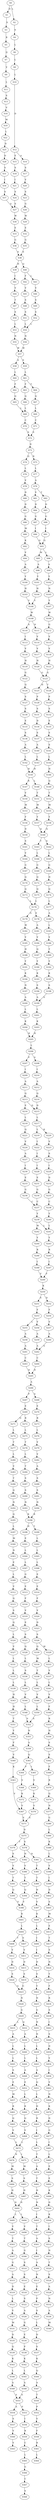 strict digraph  {
	S0 -> S1 [ label = D ];
	S0 -> S2 [ label = L ];
	S1 -> S3 [ label = S ];
	S2 -> S4 [ label = S ];
	S3 -> S5 [ label = R ];
	S4 -> S6 [ label = L ];
	S5 -> S7 [ label = Q ];
	S6 -> S8 [ label = L ];
	S7 -> S9 [ label = V ];
	S8 -> S10 [ label = L ];
	S9 -> S11 [ label = L ];
	S10 -> S12 [ label = D ];
	S11 -> S13 [ label = S ];
	S12 -> S14 [ label = A ];
	S12 -> S15 [ label = E ];
	S13 -> S16 [ label = V ];
	S14 -> S17 [ label = S ];
	S15 -> S18 [ label = S ];
	S16 -> S19 [ label = M ];
	S17 -> S20 [ label = V ];
	S18 -> S21 [ label = I ];
	S19 -> S22 [ label = L ];
	S20 -> S23 [ label = S ];
	S21 -> S24 [ label = S ];
	S22 -> S25 [ label = D ];
	S23 -> S26 [ label = G ];
	S24 -> S27 [ label = S ];
	S25 -> S28 [ label = D ];
	S26 -> S29 [ label = W ];
	S27 -> S30 [ label = W ];
	S28 -> S31 [ label = S ];
	S29 -> S32 [ label = E ];
	S30 -> S33 [ label = E ];
	S31 -> S34 [ label = I ];
	S32 -> S35 [ label = G ];
	S33 -> S36 [ label = G ];
	S34 -> S37 [ label = S ];
	S35 -> S38 [ label = S ];
	S36 -> S38 [ label = S ];
	S37 -> S27 [ label = S ];
	S38 -> S39 [ label = H ];
	S38 -> S40 [ label = Q ];
	S39 -> S41 [ label = I ];
	S40 -> S42 [ label = F ];
	S40 -> S43 [ label = L ];
	S41 -> S44 [ label = V ];
	S42 -> S45 [ label = V ];
	S43 -> S46 [ label = V ];
	S44 -> S47 [ label = T ];
	S45 -> S48 [ label = S ];
	S46 -> S49 [ label = S ];
	S47 -> S50 [ label = S ];
	S48 -> S51 [ label = S ];
	S49 -> S52 [ label = S ];
	S50 -> S53 [ label = L ];
	S51 -> S54 [ label = L ];
	S52 -> S54 [ label = L ];
	S53 -> S55 [ label = N ];
	S54 -> S56 [ label = N ];
	S55 -> S57 [ label = W ];
	S56 -> S57 [ label = W ];
	S57 -> S58 [ label = A ];
	S57 -> S59 [ label = S ];
	S58 -> S60 [ label = L ];
	S59 -> S61 [ label = L ];
	S60 -> S62 [ label = F ];
	S61 -> S63 [ label = F ];
	S61 -> S64 [ label = Y ];
	S62 -> S65 [ label = Q ];
	S63 -> S66 [ label = Q ];
	S64 -> S67 [ label = Q ];
	S65 -> S68 [ label = L ];
	S66 -> S68 [ label = L ];
	S67 -> S69 [ label = L ];
	S68 -> S70 [ label = C ];
	S69 -> S71 [ label = C ];
	S70 -> S72 [ label = S ];
	S71 -> S72 [ label = S ];
	S72 -> S73 [ label = D ];
	S73 -> S74 [ label = Q ];
	S73 -> S75 [ label = R ];
	S74 -> S76 [ label = L ];
	S75 -> S77 [ label = L ];
	S76 -> S78 [ label = V ];
	S77 -> S79 [ label = A ];
	S78 -> S80 [ label = D ];
	S79 -> S81 [ label = V ];
	S79 -> S82 [ label = T ];
	S80 -> S83 [ label = D ];
	S81 -> S84 [ label = D ];
	S82 -> S85 [ label = D ];
	S83 -> S86 [ label = G ];
	S84 -> S87 [ label = G ];
	S85 -> S88 [ label = G ];
	S86 -> S89 [ label = M ];
	S87 -> S90 [ label = I ];
	S88 -> S91 [ label = I ];
	S89 -> S92 [ label = K ];
	S90 -> S93 [ label = Q ];
	S91 -> S93 [ label = Q ];
	S92 -> S94 [ label = V ];
	S93 -> S95 [ label = M ];
	S93 -> S96 [ label = L ];
	S94 -> S97 [ label = A ];
	S95 -> S98 [ label = A ];
	S96 -> S99 [ label = A ];
	S97 -> S100 [ label = Y ];
	S98 -> S101 [ label = Y ];
	S99 -> S102 [ label = Y ];
	S100 -> S103 [ label = H ];
	S101 -> S104 [ label = H ];
	S102 -> S105 [ label = N ];
	S103 -> S106 [ label = Y ];
	S104 -> S106 [ label = Y ];
	S105 -> S107 [ label = Y ];
	S106 -> S108 [ label = W ];
	S107 -> S109 [ label = W ];
	S108 -> S110 [ label = S ];
	S108 -> S111 [ label = N ];
	S109 -> S112 [ label = G ];
	S110 -> S113 [ label = I ];
	S111 -> S114 [ label = V ];
	S112 -> S115 [ label = V ];
	S113 -> S116 [ label = V ];
	S114 -> S117 [ label = V ];
	S115 -> S118 [ label = V ];
	S116 -> S119 [ label = H ];
	S117 -> S120 [ label = H ];
	S118 -> S121 [ label = H ];
	S119 -> S122 [ label = G ];
	S120 -> S123 [ label = G ];
	S121 -> S123 [ label = G ];
	S122 -> S124 [ label = Q ];
	S123 -> S125 [ label = H ];
	S123 -> S126 [ label = T ];
	S124 -> S127 [ label = S ];
	S125 -> S128 [ label = P ];
	S126 -> S129 [ label = P ];
	S127 -> S130 [ label = S ];
	S128 -> S131 [ label = S ];
	S129 -> S132 [ label = S ];
	S130 -> S133 [ label = E ];
	S131 -> S134 [ label = D ];
	S132 -> S135 [ label = E ];
	S133 -> S136 [ label = S ];
	S134 -> S137 [ label = S ];
	S135 -> S138 [ label = S ];
	S136 -> S139 [ label = A ];
	S137 -> S140 [ label = A ];
	S138 -> S141 [ label = S ];
	S139 -> S142 [ label = L ];
	S140 -> S143 [ label = L ];
	S141 -> S144 [ label = L ];
	S142 -> S145 [ label = H ];
	S143 -> S145 [ label = H ];
	S144 -> S146 [ label = H ];
	S145 -> S147 [ label = R ];
	S145 -> S148 [ label = L ];
	S146 -> S149 [ label = Q ];
	S147 -> S150 [ label = V ];
	S148 -> S151 [ label = T ];
	S149 -> S152 [ label = T ];
	S150 -> S153 [ label = M ];
	S151 -> S154 [ label = M ];
	S152 -> S155 [ label = M ];
	S153 -> S156 [ label = F ];
	S154 -> S157 [ label = Y ];
	S155 -> S158 [ label = Y ];
	S156 -> S159 [ label = D ];
	S157 -> S160 [ label = Q ];
	S158 -> S160 [ label = Q ];
	S159 -> S161 [ label = S ];
	S160 -> S162 [ label = S ];
	S160 -> S163 [ label = T ];
	S161 -> S164 [ label = V ];
	S162 -> S165 [ label = L ];
	S163 -> S166 [ label = L ];
	S164 -> S167 [ label = G ];
	S165 -> S168 [ label = G ];
	S166 -> S169 [ label = G ];
	S167 -> S170 [ label = Q ];
	S168 -> S171 [ label = H ];
	S169 -> S172 [ label = Q ];
	S170 -> S173 [ label = Q ];
	S171 -> S174 [ label = Q ];
	S172 -> S175 [ label = Q ];
	S173 -> S176 [ label = L ];
	S174 -> S177 [ label = L ];
	S175 -> S176 [ label = L ];
	S176 -> S178 [ label = E ];
	S176 -> S179 [ label = G ];
	S177 -> S180 [ label = A ];
	S178 -> S181 [ label = A ];
	S179 -> S182 [ label = W ];
	S180 -> S183 [ label = L ];
	S181 -> S184 [ label = V ];
	S182 -> S185 [ label = V ];
	S183 -> S186 [ label = V ];
	S184 -> S187 [ label = Q ];
	S185 -> S188 [ label = H ];
	S186 -> S189 [ label = T ];
	S187 -> S190 [ label = Y ];
	S188 -> S191 [ label = Y ];
	S189 -> S192 [ label = Y ];
	S190 -> S193 [ label = K ];
	S191 -> S194 [ label = K ];
	S192 -> S195 [ label = K ];
	S193 -> S196 [ label = S ];
	S194 -> S197 [ label = N ];
	S195 -> S198 [ label = S ];
	S196 -> S199 [ label = A ];
	S197 -> S200 [ label = A ];
	S198 -> S199 [ label = A ];
	S199 -> S201 [ label = L ];
	S200 -> S202 [ label = L ];
	S201 -> S203 [ label = K ];
	S202 -> S204 [ label = K ];
	S203 -> S205 [ label = H ];
	S204 -> S205 [ label = H ];
	S205 -> S206 [ label = L ];
	S206 -> S207 [ label = P ];
	S206 -> S208 [ label = S ];
	S207 -> S209 [ label = I ];
	S208 -> S210 [ label = I ];
	S209 -> S211 [ label = A ];
	S210 -> S212 [ label = A ];
	S211 -> S213 [ label = Q ];
	S212 -> S214 [ label = Q ];
	S213 -> S215 [ label = D ];
	S213 -> S216 [ label = E ];
	S214 -> S215 [ label = D ];
	S215 -> S217 [ label = L ];
	S216 -> S218 [ label = L ];
	S217 -> S219 [ label = L ];
	S217 -> S220 [ label = R ];
	S218 -> S221 [ label = Q ];
	S219 -> S222 [ label = I ];
	S220 -> S223 [ label = V ];
	S221 -> S224 [ label = V ];
	S222 -> S225 [ label = I ];
	S223 -> S226 [ label = S ];
	S224 -> S227 [ label = A ];
	S225 -> S228 [ label = I ];
	S226 -> S229 [ label = I ];
	S227 -> S230 [ label = I ];
	S228 -> S231 [ label = E ];
	S229 -> S232 [ label = D ];
	S230 -> S233 [ label = E ];
	S231 -> S234 [ label = G ];
	S232 -> S235 [ label = G ];
	S233 -> S236 [ label = G ];
	S234 -> S237 [ label = C ];
	S235 -> S238 [ label = C ];
	S236 -> S237 [ label = C ];
	S237 -> S239 [ label = Y ];
	S238 -> S240 [ label = Y ];
	S239 -> S241 [ label = L ];
	S239 -> S242 [ label = M ];
	S240 -> S241 [ label = L ];
	S241 -> S243 [ label = Y ];
	S242 -> S244 [ label = Y ];
	S243 -> S245 [ label = R ];
	S244 -> S246 [ label = R ];
	S245 -> S247 [ label = I ];
	S246 -> S248 [ label = I ];
	S247 -> S249 [ label = F ];
	S248 -> S249 [ label = F ];
	S249 -> S250 [ label = K ];
	S250 -> S251 [ label = E ];
	S250 -> S252 [ label = D ];
	S251 -> S253 [ label = F ];
	S252 -> S254 [ label = F ];
	S253 -> S255 [ label = L ];
	S253 -> S256 [ label = V ];
	S254 -> S257 [ label = V ];
	S255 -> S258 [ label = A ];
	S256 -> S259 [ label = A ];
	S257 -> S260 [ label = A ];
	S258 -> S261 [ label = A ];
	S259 -> S262 [ label = A ];
	S260 -> S262 [ label = A ];
	S261 -> S263 [ label = C ];
	S262 -> S264 [ label = C ];
	S263 -> S265 [ label = D ];
	S264 -> S265 [ label = D ];
	S265 -> S266 [ label = A ];
	S266 -> S267 [ label = P ];
	S266 -> S268 [ label = S ];
	S267 -> S269 [ label = E ];
	S268 -> S270 [ label = E ];
	S269 -> S271 [ label = Q ];
	S269 -> S272 [ label = R ];
	S270 -> S273 [ label = R ];
	S271 -> S274 [ label = L ];
	S272 -> S275 [ label = L ];
	S273 -> S276 [ label = L ];
	S274 -> S277 [ label = T ];
	S275 -> S278 [ label = T ];
	S276 -> S279 [ label = V ];
	S277 -> S280 [ label = L ];
	S278 -> S281 [ label = L ];
	S279 -> S282 [ label = V ];
	S280 -> S283 [ label = V ];
	S281 -> S284 [ label = T ];
	S282 -> S285 [ label = A ];
	S283 -> S286 [ label = T ];
	S284 -> S287 [ label = S ];
	S285 -> S288 [ label = S ];
	S286 -> S289 [ label = Q ];
	S287 -> S290 [ label = S ];
	S288 -> S291 [ label = S ];
	S289 -> S292 [ label = N ];
	S290 -> S293 [ label = N ];
	S291 -> S294 [ label = N ];
	S292 -> S295 [ label = Q ];
	S293 -> S296 [ label = R ];
	S294 -> S296 [ label = R ];
	S295 -> S297 [ label = L ];
	S296 -> S298 [ label = H ];
	S296 -> S299 [ label = T ];
	S297 -> S300 [ label = M ];
	S298 -> S301 [ label = E ];
	S299 -> S302 [ label = L ];
	S300 -> S303 [ label = N ];
	S301 -> S304 [ label = L ];
	S302 -> S305 [ label = L ];
	S303 -> S306 [ label = E ];
	S304 -> S307 [ label = L ];
	S305 -> S308 [ label = L ];
	S306 -> S309 [ label = L ];
	S307 -> S310 [ label = G ];
	S308 -> S311 [ label = E ];
	S309 -> S312 [ label = V ];
	S310 -> S313 [ label = E ];
	S311 -> S314 [ label = E ];
	S312 -> S315 [ label = Q ];
	S313 -> S316 [ label = F ];
	S314 -> S317 [ label = F ];
	S315 -> S318 [ label = S ];
	S316 -> S319 [ label = V ];
	S317 -> S320 [ label = V ];
	S318 -> S321 [ label = Q ];
	S319 -> S322 [ label = E ];
	S320 -> S323 [ label = D ];
	S321 -> S324 [ label = L ];
	S322 -> S325 [ label = S ];
	S323 -> S326 [ label = S ];
	S324 -> S327 [ label = V ];
	S325 -> S328 [ label = Q ];
	S326 -> S329 [ label = M ];
	S326 -> S330 [ label = Q ];
	S327 -> S331 [ label = L ];
	S328 -> S332 [ label = L ];
	S329 -> S333 [ label = L ];
	S330 -> S334 [ label = M ];
	S331 -> S335 [ label = L ];
	S332 -> S336 [ label = S ];
	S333 -> S337 [ label = V ];
	S334 -> S338 [ label = T ];
	S335 -> S339 [ label = L ];
	S336 -> S340 [ label = L ];
	S337 -> S341 [ label = L ];
	S338 -> S342 [ label = L ];
	S339 -> S343 [ label = H ];
	S340 -> S344 [ label = V ];
	S341 -> S345 [ label = V ];
	S342 -> S346 [ label = V ];
	S343 -> S347 [ label = H ];
	S344 -> S348 [ label = L ];
	S345 -> S349 [ label = F ];
	S346 -> S350 [ label = L ];
	S347 -> S351 [ label = T ];
	S348 -> S352 [ label = S ];
	S349 -> S353 [ label = R ];
	S350 -> S352 [ label = S ];
	S351 -> S354 [ label = Y ];
	S352 -> S355 [ label = H ];
	S353 -> S356 [ label = H ];
	S354 -> S357 [ label = F ];
	S355 -> S358 [ label = A ];
	S356 -> S359 [ label = S ];
	S357 -> S360 [ label = V ];
	S358 -> S361 [ label = Q ];
	S359 -> S362 [ label = S ];
	S360 -> S363 [ label = K ];
	S361 -> S364 [ label = F ];
	S361 -> S365 [ label = I ];
	S362 -> S366 [ label = F ];
	S363 -> S367 [ label = V ];
	S364 -> S368 [ label = V ];
	S365 -> S369 [ label = V ];
	S366 -> S370 [ label = R ];
	S367 -> S371 [ label = E ];
	S368 -> S372 [ label = K ];
	S369 -> S373 [ label = K ];
	S370 -> S374 [ label = Q ];
	S371 -> S375 [ label = D ];
	S372 -> S367 [ label = V ];
	S373 -> S376 [ label = V ];
	S374 -> S377 [ label = N ];
	S375 -> S378 [ label = S ];
	S375 -> S379 [ label = T ];
	S376 -> S371 [ label = E ];
	S377 -> S380 [ label = G ];
	S378 -> S381 [ label = N ];
	S378 -> S382 [ label = H ];
	S379 -> S383 [ label = S ];
	S380 -> S384 [ label = L ];
	S381 -> S385 [ label = T ];
	S382 -> S386 [ label = V ];
	S383 -> S387 [ label = V ];
	S384 -> S388 [ label = K ];
	S385 -> S389 [ label = T ];
	S386 -> S390 [ label = T ];
	S387 -> S391 [ label = T ];
	S388 -> S392 [ label = L ];
	S389 -> S393 [ label = H ];
	S390 -> S394 [ label = Q ];
	S391 -> S395 [ label = Q ];
	S392 -> S396 [ label = V ];
	S393 -> S397 [ label = V ];
	S394 -> S398 [ label = V ];
	S395 -> S398 [ label = V ];
	S396 -> S399 [ label = I ];
	S397 -> S400 [ label = K ];
	S398 -> S401 [ label = R ];
	S399 -> S402 [ label = D ];
	S400 -> S403 [ label = L ];
	S401 -> S404 [ label = L ];
	S402 -> S405 [ label = S ];
	S403 -> S406 [ label = I ];
	S404 -> S407 [ label = S ];
	S404 -> S408 [ label = T ];
	S405 -> S409 [ label = M ];
	S406 -> S410 [ label = I ];
	S407 -> S411 [ label = V ];
	S408 -> S412 [ label = V ];
	S409 -> S413 [ label = E ];
	S410 -> S414 [ label = D ];
	S411 -> S415 [ label = D ];
	S412 -> S416 [ label = D ];
	S413 -> S417 [ label = T ];
	S414 -> S418 [ label = S ];
	S415 -> S419 [ label = S ];
	S416 -> S420 [ label = S ];
	S417 -> S421 [ label = S ];
	S418 -> S422 [ label = Y ];
	S419 -> S423 [ label = G ];
	S420 -> S423 [ label = G ];
	S421 -> S424 [ label = N ];
	S422 -> S425 [ label = N ];
	S423 -> S426 [ label = N ];
	S424 -> S427 [ label = Y ];
	S425 -> S428 [ label = G ];
	S426 -> S429 [ label = G ];
	S427 -> S430 [ label = F ];
	S428 -> S431 [ label = N ];
	S429 -> S432 [ label = Q ];
	S429 -> S433 [ label = L ];
	S430 -> S434 [ label = R ];
	S431 -> S435 [ label = N ];
	S432 -> S436 [ label = A ];
	S433 -> S437 [ label = A ];
	S434 -> S438 [ label = S ];
	S435 -> S439 [ label = L ];
	S436 -> S440 [ label = L ];
	S437 -> S441 [ label = L ];
	S438 -> S442 [ label = I ];
	S439 -> S443 [ label = L ];
	S440 -> S444 [ label = L ];
	S441 -> S445 [ label = L ];
	S442 -> S446 [ label = S ];
	S443 -> S447 [ label = A ];
	S444 -> S448 [ label = A ];
	S445 -> S449 [ label = S ];
	S446 -> S450 [ label = D ];
	S447 -> S451 [ label = Q ];
	S448 -> S452 [ label = E ];
	S449 -> S453 [ label = E ];
	S450 -> S454 [ label = V ];
	S451 -> S455 [ label = L ];
	S452 -> S456 [ label = L ];
	S453 -> S457 [ label = M ];
	S454 -> S458 [ label = I ];
	S455 -> S459 [ label = H ];
	S456 -> S460 [ label = R ];
	S457 -> S461 [ label = R ];
	S458 -> S462 [ label = V ];
	S459 -> S463 [ label = R ];
	S460 -> S464 [ label = Q ];
	S461 -> S465 [ label = Q ];
	S462 -> S466 [ label = N ];
	S463 -> S467 [ label = I ];
	S464 -> S468 [ label = V ];
	S465 -> S469 [ label = V ];
	S466 -> S470 [ label = K ];
	S467 -> S471 [ label = L ];
	S468 -> S472 [ label = L ];
	S469 -> S472 [ label = L ];
	S470 -> S473 [ label = D ];
	S471 -> S474 [ label = T ];
	S472 -> S475 [ label = I ];
	S472 -> S476 [ label = N ];
	S473 -> S477 [ label = G ];
	S474 -> S478 [ label = A ];
	S475 -> S479 [ label = M ];
	S476 -> S480 [ label = M ];
	S477 -> S481 [ label = I ];
	S478 -> S482 [ label = T ];
	S479 -> S483 [ label = S ];
	S480 -> S484 [ label = S ];
	S481 -> S485 [ label = L ];
	S482 -> S486 [ label = H ];
	S483 -> S487 [ label = H ];
	S484 -> S488 [ label = H ];
	S485 -> S489 [ label = E ];
	S486 -> S490 [ label = N ];
	S487 -> S491 [ label = N ];
	S488 -> S491 [ label = N ];
	S489 -> S492 [ label = E ];
	S490 -> S493 [ label = I ];
	S491 -> S494 [ label = I ];
	S491 -> S495 [ label = L ];
	S492 -> S496 [ label = K ];
	S493 -> S497 [ label = T ];
	S494 -> S498 [ label = V ];
	S495 -> S499 [ label = V ];
	S496 -> S500 [ label = D ];
	S497 -> S501 [ label = A ];
	S498 -> S502 [ label = T ];
	S499 -> S503 [ label = T ];
	S500 -> S504 [ label = K ];
	S501 -> S505 [ label = I ];
	S502 -> S506 [ label = G ];
	S503 -> S507 [ label = A ];
	S504 -> S508 [ label = I ];
	S505 -> S509 [ label = A ];
	S506 -> S510 [ label = S ];
	S507 -> S511 [ label = G ];
	S508 -> S512 [ label = S ];
	S509 -> S513 [ label = N ];
	S510 -> S514 [ label = S ];
	S511 -> S515 [ label = A ];
	S512 -> S516 [ label = N ];
	S513 -> S517 [ label = E ];
	S514 -> S518 [ label = E ];
	S515 -> S519 [ label = D ];
	S516 -> S520 [ label = T ];
	S517 -> S521 [ label = P ];
	S518 -> S522 [ label = S ];
	S519 -> S523 [ label = L ];
	S520 -> S524 [ label = S ];
	S521 -> S525 [ label = S ];
	S522 -> S526 [ label = A ];
	S523 -> S527 [ label = V ];
	S524 -> S528 [ label = A ];
	S525 -> S529 [ label = L ];
	S526 -> S530 [ label = G ];
	S527 -> S531 [ label = M ];
	S528 -> S532 [ label = N ];
	S529 -> S533 [ label = D ];
	S530 -> S534 [ label = E ];
	S531 -> S535 [ label = D ];
	S532 -> S536 [ label = A ];
	S533 -> S537 [ label = S ];
	S534 -> S538 [ label = P ];
	S535 -> S539 [ label = Q ];
	S536 -> S540 [ label = M ];
	S537 -> S541 [ label = K ];
	S538 -> S542 [ label = K ];
	S539 -> S543 [ label = K ];
	S541 -> S544 [ label = Q ];
	S542 -> S545 [ label = L ];
	S543 -> S546 [ label = L ];
	S544 -> S547 [ label = A ];
	S545 -> S548 [ label = A ];
	S546 -> S549 [ label = A ];
	S547 -> S550 [ label = T ];
	S548 -> S551 [ label = A ];
	S549 -> S551 [ label = A ];
	S550 -> S552 [ label = P ];
	S551 -> S553 [ label = P ];
	S551 -> S554 [ label = A ];
	S552 -> S555 [ label = V ];
	S553 -> S556 [ label = I ];
	S554 -> S557 [ label = S ];
	S555 -> S558 [ label = F ];
	S556 -> S559 [ label = R ];
	S557 -> S560 [ label = V ];
	S558 -> S561 [ label = R ];
	S559 -> S562 [ label = C ];
	S560 -> S563 [ label = V ];
	S561 -> S564 [ label = L ];
	S562 -> S565 [ label = L ];
	S565 -> S566 [ label = G ];
	S566 -> S567 [ label = C ];
	S567 -> S568 [ label = S ];
}
